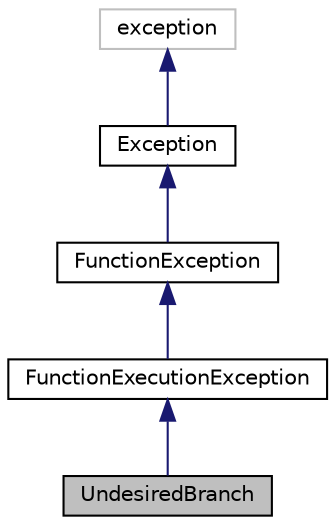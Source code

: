 digraph "UndesiredBranch"
{
  edge [fontname="Helvetica",fontsize="10",labelfontname="Helvetica",labelfontsize="10"];
  node [fontname="Helvetica",fontsize="10",shape=record];
  Node1 [label="UndesiredBranch",height=0.2,width=0.4,color="black", fillcolor="grey75", style="filled", fontcolor="black"];
  Node2 -> Node1 [dir="back",color="midnightblue",fontsize="10",style="solid",fontname="Helvetica"];
  Node2 [label="FunctionExecutionException",height=0.2,width=0.4,color="black", fillcolor="white", style="filled",URL="$class_function_execution_exception.html",tooltip="函数执行过程的异常 "];
  Node3 -> Node2 [dir="back",color="midnightblue",fontsize="10",style="solid",fontname="Helvetica"];
  Node3 [label="FunctionException",height=0.2,width=0.4,color="black", fillcolor="white", style="filled",URL="$class_function_exception.html",tooltip="函数异常比较严重，直接退出程序 "];
  Node4 -> Node3 [dir="back",color="midnightblue",fontsize="10",style="solid",fontname="Helvetica"];
  Node4 [label="Exception",height=0.2,width=0.4,color="black", fillcolor="white", style="filled",URL="$class_exception.html"];
  Node5 -> Node4 [dir="back",color="midnightblue",fontsize="10",style="solid",fontname="Helvetica"];
  Node5 [label="exception",height=0.2,width=0.4,color="grey75", fillcolor="white", style="filled"];
}
